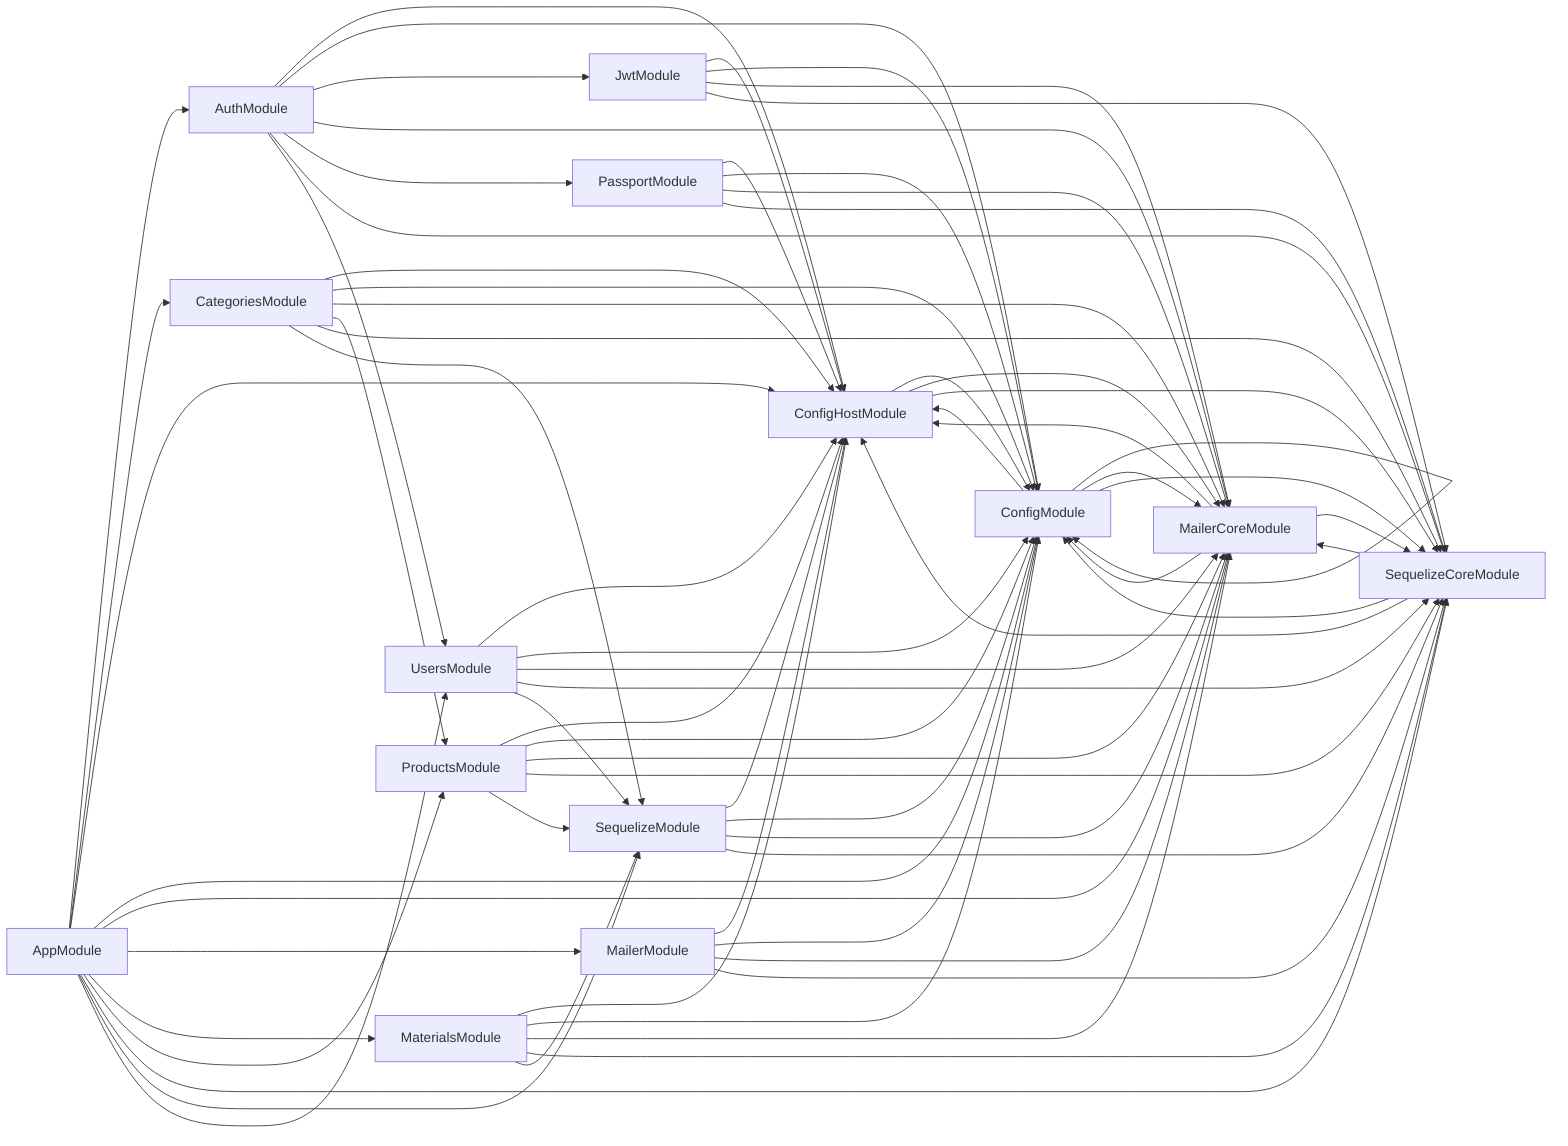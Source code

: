 graph LR
    AppModule-->AuthModule
  AppModule-->CategoriesModule
  AppModule-->ConfigHostModule
  AppModule-->ConfigModule
  AppModule-->MailerCoreModule
  AppModule-->MailerModule
  AppModule-->MaterialsModule
  AppModule-->ProductsModule
  AppModule-->SequelizeCoreModule
  AppModule-->SequelizeModule
  AppModule-->UsersModule
  AuthModule-->ConfigHostModule
  AuthModule-->ConfigModule
  AuthModule-->JwtModule
  AuthModule-->MailerCoreModule
  AuthModule-->PassportModule
  AuthModule-->SequelizeCoreModule
  AuthModule-->UsersModule
  CategoriesModule-->ConfigHostModule
  CategoriesModule-->ConfigModule
  CategoriesModule-->MailerCoreModule
  CategoriesModule-->ProductsModule
  CategoriesModule-->SequelizeCoreModule
  CategoriesModule-->SequelizeModule
  ConfigHostModule-->ConfigModule
  ConfigHostModule-->MailerCoreModule
  ConfigHostModule-->SequelizeCoreModule
  ConfigModule-->ConfigHostModule
  ConfigModule-->ConfigModule
  ConfigModule-->MailerCoreModule
  ConfigModule-->SequelizeCoreModule
  JwtModule-->ConfigHostModule
  JwtModule-->ConfigModule
  JwtModule-->MailerCoreModule
  JwtModule-->SequelizeCoreModule
  MailerCoreModule-->ConfigHostModule
  MailerCoreModule-->ConfigModule
  MailerCoreModule-->SequelizeCoreModule
  MailerModule-->ConfigHostModule
  MailerModule-->ConfigModule
  MailerModule-->MailerCoreModule
  MailerModule-->SequelizeCoreModule
  MaterialsModule-->ConfigHostModule
  MaterialsModule-->ConfigModule
  MaterialsModule-->MailerCoreModule
  MaterialsModule-->SequelizeCoreModule
  MaterialsModule-->SequelizeModule
  PassportModule-->ConfigHostModule
  PassportModule-->ConfigModule
  PassportModule-->MailerCoreModule
  PassportModule-->SequelizeCoreModule
  ProductsModule-->ConfigHostModule
  ProductsModule-->ConfigModule
  ProductsModule-->MailerCoreModule
  ProductsModule-->SequelizeCoreModule
  ProductsModule-->SequelizeModule
  SequelizeCoreModule-->ConfigHostModule
  SequelizeCoreModule-->ConfigModule
  SequelizeCoreModule-->MailerCoreModule
  SequelizeModule-->ConfigHostModule
  SequelizeModule-->ConfigModule
  SequelizeModule-->MailerCoreModule
  SequelizeModule-->SequelizeCoreModule
  UsersModule-->ConfigHostModule
  UsersModule-->ConfigModule
  UsersModule-->MailerCoreModule
  UsersModule-->SequelizeCoreModule
  UsersModule-->SequelizeModule